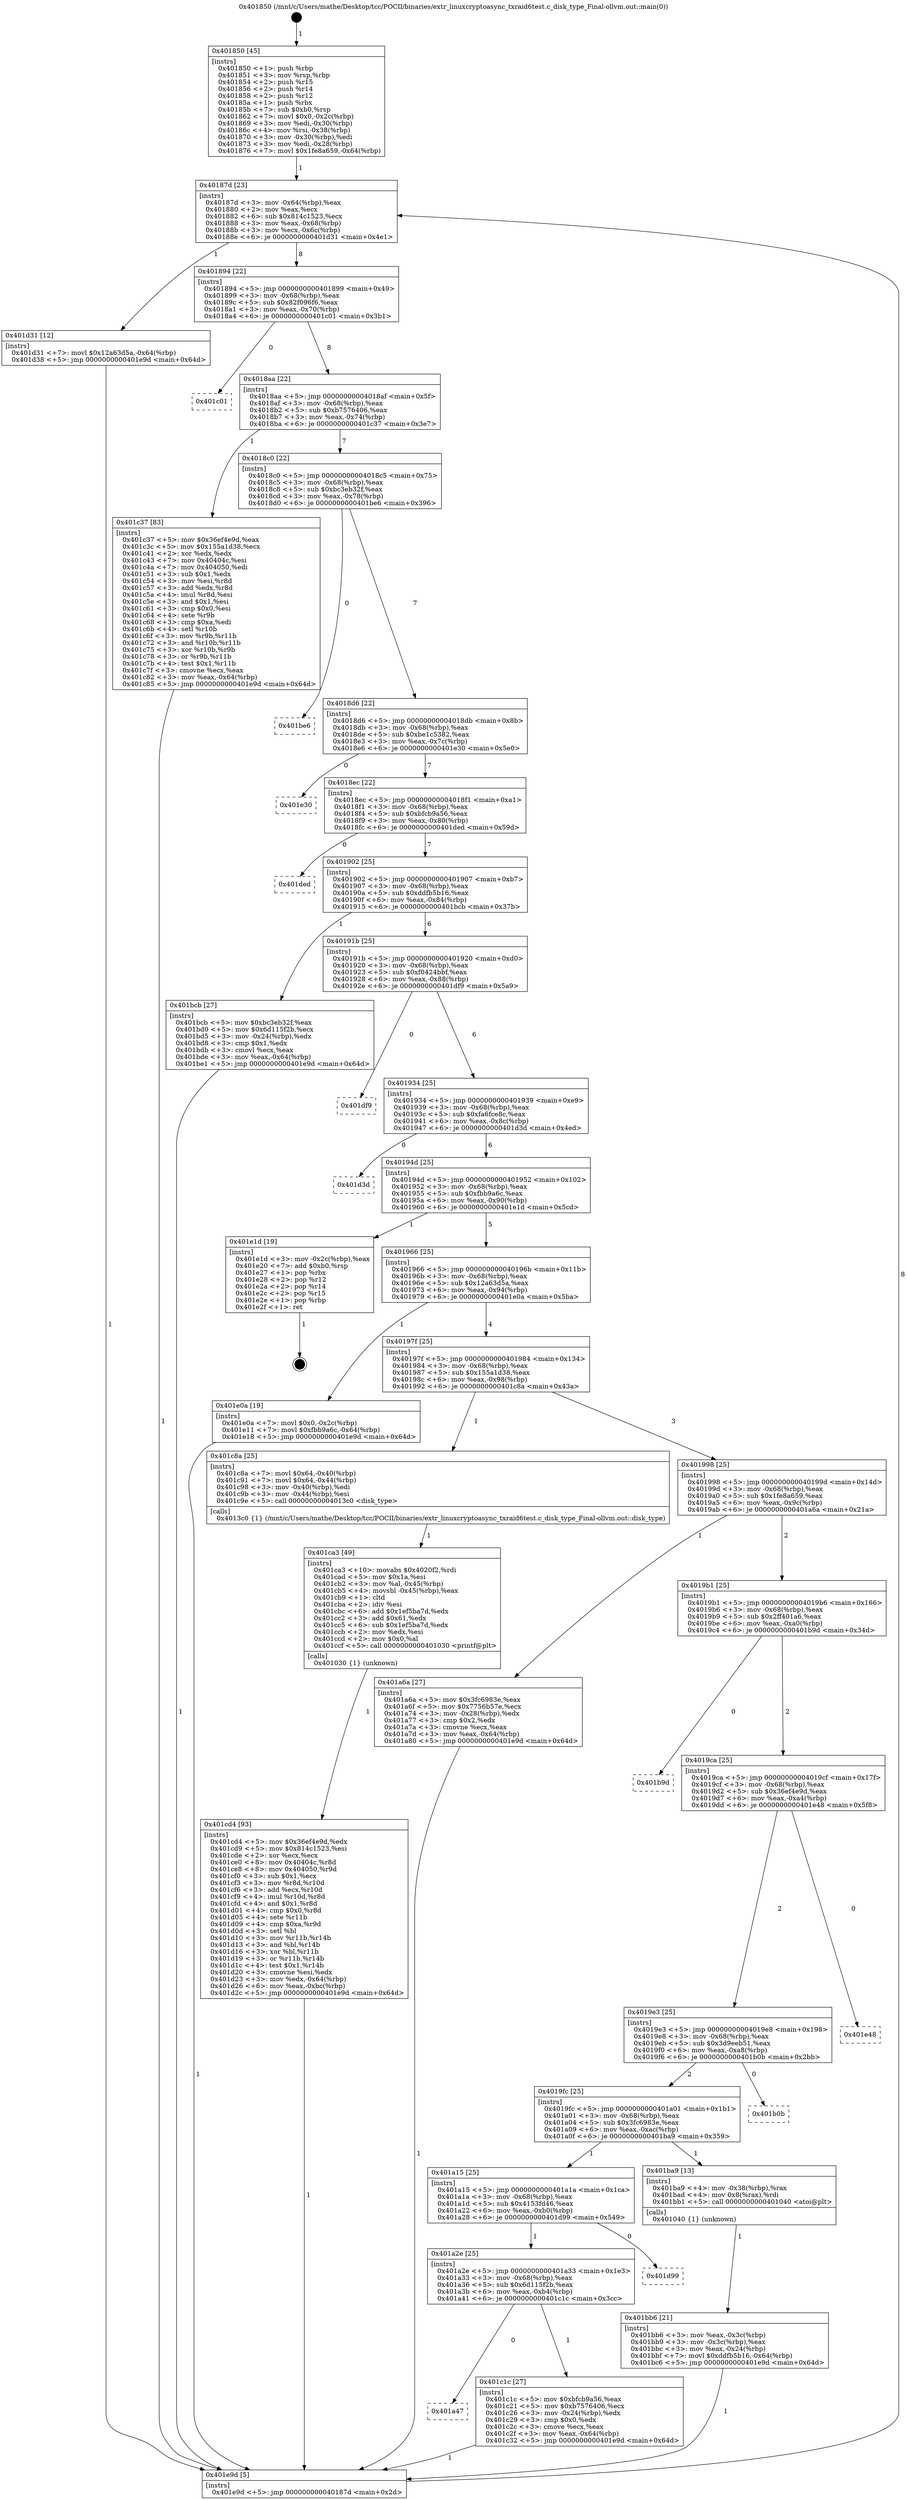 digraph "0x401850" {
  label = "0x401850 (/mnt/c/Users/mathe/Desktop/tcc/POCII/binaries/extr_linuxcryptoasync_txraid6test.c_disk_type_Final-ollvm.out::main(0))"
  labelloc = "t"
  node[shape=record]

  Entry [label="",width=0.3,height=0.3,shape=circle,fillcolor=black,style=filled]
  "0x40187d" [label="{
     0x40187d [23]\l
     | [instrs]\l
     &nbsp;&nbsp;0x40187d \<+3\>: mov -0x64(%rbp),%eax\l
     &nbsp;&nbsp;0x401880 \<+2\>: mov %eax,%ecx\l
     &nbsp;&nbsp;0x401882 \<+6\>: sub $0x814c1523,%ecx\l
     &nbsp;&nbsp;0x401888 \<+3\>: mov %eax,-0x68(%rbp)\l
     &nbsp;&nbsp;0x40188b \<+3\>: mov %ecx,-0x6c(%rbp)\l
     &nbsp;&nbsp;0x40188e \<+6\>: je 0000000000401d31 \<main+0x4e1\>\l
  }"]
  "0x401d31" [label="{
     0x401d31 [12]\l
     | [instrs]\l
     &nbsp;&nbsp;0x401d31 \<+7\>: movl $0x12a63d5a,-0x64(%rbp)\l
     &nbsp;&nbsp;0x401d38 \<+5\>: jmp 0000000000401e9d \<main+0x64d\>\l
  }"]
  "0x401894" [label="{
     0x401894 [22]\l
     | [instrs]\l
     &nbsp;&nbsp;0x401894 \<+5\>: jmp 0000000000401899 \<main+0x49\>\l
     &nbsp;&nbsp;0x401899 \<+3\>: mov -0x68(%rbp),%eax\l
     &nbsp;&nbsp;0x40189c \<+5\>: sub $0x82f096f6,%eax\l
     &nbsp;&nbsp;0x4018a1 \<+3\>: mov %eax,-0x70(%rbp)\l
     &nbsp;&nbsp;0x4018a4 \<+6\>: je 0000000000401c01 \<main+0x3b1\>\l
  }"]
  Exit [label="",width=0.3,height=0.3,shape=circle,fillcolor=black,style=filled,peripheries=2]
  "0x401c01" [label="{
     0x401c01\l
  }", style=dashed]
  "0x4018aa" [label="{
     0x4018aa [22]\l
     | [instrs]\l
     &nbsp;&nbsp;0x4018aa \<+5\>: jmp 00000000004018af \<main+0x5f\>\l
     &nbsp;&nbsp;0x4018af \<+3\>: mov -0x68(%rbp),%eax\l
     &nbsp;&nbsp;0x4018b2 \<+5\>: sub $0xb7576406,%eax\l
     &nbsp;&nbsp;0x4018b7 \<+3\>: mov %eax,-0x74(%rbp)\l
     &nbsp;&nbsp;0x4018ba \<+6\>: je 0000000000401c37 \<main+0x3e7\>\l
  }"]
  "0x401cd4" [label="{
     0x401cd4 [93]\l
     | [instrs]\l
     &nbsp;&nbsp;0x401cd4 \<+5\>: mov $0x36ef4e9d,%edx\l
     &nbsp;&nbsp;0x401cd9 \<+5\>: mov $0x814c1523,%esi\l
     &nbsp;&nbsp;0x401cde \<+2\>: xor %ecx,%ecx\l
     &nbsp;&nbsp;0x401ce0 \<+8\>: mov 0x40404c,%r8d\l
     &nbsp;&nbsp;0x401ce8 \<+8\>: mov 0x404050,%r9d\l
     &nbsp;&nbsp;0x401cf0 \<+3\>: sub $0x1,%ecx\l
     &nbsp;&nbsp;0x401cf3 \<+3\>: mov %r8d,%r10d\l
     &nbsp;&nbsp;0x401cf6 \<+3\>: add %ecx,%r10d\l
     &nbsp;&nbsp;0x401cf9 \<+4\>: imul %r10d,%r8d\l
     &nbsp;&nbsp;0x401cfd \<+4\>: and $0x1,%r8d\l
     &nbsp;&nbsp;0x401d01 \<+4\>: cmp $0x0,%r8d\l
     &nbsp;&nbsp;0x401d05 \<+4\>: sete %r11b\l
     &nbsp;&nbsp;0x401d09 \<+4\>: cmp $0xa,%r9d\l
     &nbsp;&nbsp;0x401d0d \<+3\>: setl %bl\l
     &nbsp;&nbsp;0x401d10 \<+3\>: mov %r11b,%r14b\l
     &nbsp;&nbsp;0x401d13 \<+3\>: and %bl,%r14b\l
     &nbsp;&nbsp;0x401d16 \<+3\>: xor %bl,%r11b\l
     &nbsp;&nbsp;0x401d19 \<+3\>: or %r11b,%r14b\l
     &nbsp;&nbsp;0x401d1c \<+4\>: test $0x1,%r14b\l
     &nbsp;&nbsp;0x401d20 \<+3\>: cmovne %esi,%edx\l
     &nbsp;&nbsp;0x401d23 \<+3\>: mov %edx,-0x64(%rbp)\l
     &nbsp;&nbsp;0x401d26 \<+6\>: mov %eax,-0xbc(%rbp)\l
     &nbsp;&nbsp;0x401d2c \<+5\>: jmp 0000000000401e9d \<main+0x64d\>\l
  }"]
  "0x401c37" [label="{
     0x401c37 [83]\l
     | [instrs]\l
     &nbsp;&nbsp;0x401c37 \<+5\>: mov $0x36ef4e9d,%eax\l
     &nbsp;&nbsp;0x401c3c \<+5\>: mov $0x155a1d38,%ecx\l
     &nbsp;&nbsp;0x401c41 \<+2\>: xor %edx,%edx\l
     &nbsp;&nbsp;0x401c43 \<+7\>: mov 0x40404c,%esi\l
     &nbsp;&nbsp;0x401c4a \<+7\>: mov 0x404050,%edi\l
     &nbsp;&nbsp;0x401c51 \<+3\>: sub $0x1,%edx\l
     &nbsp;&nbsp;0x401c54 \<+3\>: mov %esi,%r8d\l
     &nbsp;&nbsp;0x401c57 \<+3\>: add %edx,%r8d\l
     &nbsp;&nbsp;0x401c5a \<+4\>: imul %r8d,%esi\l
     &nbsp;&nbsp;0x401c5e \<+3\>: and $0x1,%esi\l
     &nbsp;&nbsp;0x401c61 \<+3\>: cmp $0x0,%esi\l
     &nbsp;&nbsp;0x401c64 \<+4\>: sete %r9b\l
     &nbsp;&nbsp;0x401c68 \<+3\>: cmp $0xa,%edi\l
     &nbsp;&nbsp;0x401c6b \<+4\>: setl %r10b\l
     &nbsp;&nbsp;0x401c6f \<+3\>: mov %r9b,%r11b\l
     &nbsp;&nbsp;0x401c72 \<+3\>: and %r10b,%r11b\l
     &nbsp;&nbsp;0x401c75 \<+3\>: xor %r10b,%r9b\l
     &nbsp;&nbsp;0x401c78 \<+3\>: or %r9b,%r11b\l
     &nbsp;&nbsp;0x401c7b \<+4\>: test $0x1,%r11b\l
     &nbsp;&nbsp;0x401c7f \<+3\>: cmovne %ecx,%eax\l
     &nbsp;&nbsp;0x401c82 \<+3\>: mov %eax,-0x64(%rbp)\l
     &nbsp;&nbsp;0x401c85 \<+5\>: jmp 0000000000401e9d \<main+0x64d\>\l
  }"]
  "0x4018c0" [label="{
     0x4018c0 [22]\l
     | [instrs]\l
     &nbsp;&nbsp;0x4018c0 \<+5\>: jmp 00000000004018c5 \<main+0x75\>\l
     &nbsp;&nbsp;0x4018c5 \<+3\>: mov -0x68(%rbp),%eax\l
     &nbsp;&nbsp;0x4018c8 \<+5\>: sub $0xbc3eb32f,%eax\l
     &nbsp;&nbsp;0x4018cd \<+3\>: mov %eax,-0x78(%rbp)\l
     &nbsp;&nbsp;0x4018d0 \<+6\>: je 0000000000401be6 \<main+0x396\>\l
  }"]
  "0x401ca3" [label="{
     0x401ca3 [49]\l
     | [instrs]\l
     &nbsp;&nbsp;0x401ca3 \<+10\>: movabs $0x4020f2,%rdi\l
     &nbsp;&nbsp;0x401cad \<+5\>: mov $0x1a,%esi\l
     &nbsp;&nbsp;0x401cb2 \<+3\>: mov %al,-0x45(%rbp)\l
     &nbsp;&nbsp;0x401cb5 \<+4\>: movsbl -0x45(%rbp),%eax\l
     &nbsp;&nbsp;0x401cb9 \<+1\>: cltd\l
     &nbsp;&nbsp;0x401cba \<+2\>: idiv %esi\l
     &nbsp;&nbsp;0x401cbc \<+6\>: add $0x1ef5ba7d,%edx\l
     &nbsp;&nbsp;0x401cc2 \<+3\>: add $0x61,%edx\l
     &nbsp;&nbsp;0x401cc5 \<+6\>: sub $0x1ef5ba7d,%edx\l
     &nbsp;&nbsp;0x401ccb \<+2\>: mov %edx,%esi\l
     &nbsp;&nbsp;0x401ccd \<+2\>: mov $0x0,%al\l
     &nbsp;&nbsp;0x401ccf \<+5\>: call 0000000000401030 \<printf@plt\>\l
     | [calls]\l
     &nbsp;&nbsp;0x401030 \{1\} (unknown)\l
  }"]
  "0x401be6" [label="{
     0x401be6\l
  }", style=dashed]
  "0x4018d6" [label="{
     0x4018d6 [22]\l
     | [instrs]\l
     &nbsp;&nbsp;0x4018d6 \<+5\>: jmp 00000000004018db \<main+0x8b\>\l
     &nbsp;&nbsp;0x4018db \<+3\>: mov -0x68(%rbp),%eax\l
     &nbsp;&nbsp;0x4018de \<+5\>: sub $0xbe1c5382,%eax\l
     &nbsp;&nbsp;0x4018e3 \<+3\>: mov %eax,-0x7c(%rbp)\l
     &nbsp;&nbsp;0x4018e6 \<+6\>: je 0000000000401e30 \<main+0x5e0\>\l
  }"]
  "0x401a47" [label="{
     0x401a47\l
  }", style=dashed]
  "0x401e30" [label="{
     0x401e30\l
  }", style=dashed]
  "0x4018ec" [label="{
     0x4018ec [22]\l
     | [instrs]\l
     &nbsp;&nbsp;0x4018ec \<+5\>: jmp 00000000004018f1 \<main+0xa1\>\l
     &nbsp;&nbsp;0x4018f1 \<+3\>: mov -0x68(%rbp),%eax\l
     &nbsp;&nbsp;0x4018f4 \<+5\>: sub $0xbfcb9a56,%eax\l
     &nbsp;&nbsp;0x4018f9 \<+3\>: mov %eax,-0x80(%rbp)\l
     &nbsp;&nbsp;0x4018fc \<+6\>: je 0000000000401ded \<main+0x59d\>\l
  }"]
  "0x401c1c" [label="{
     0x401c1c [27]\l
     | [instrs]\l
     &nbsp;&nbsp;0x401c1c \<+5\>: mov $0xbfcb9a56,%eax\l
     &nbsp;&nbsp;0x401c21 \<+5\>: mov $0xb7576406,%ecx\l
     &nbsp;&nbsp;0x401c26 \<+3\>: mov -0x24(%rbp),%edx\l
     &nbsp;&nbsp;0x401c29 \<+3\>: cmp $0x0,%edx\l
     &nbsp;&nbsp;0x401c2c \<+3\>: cmove %ecx,%eax\l
     &nbsp;&nbsp;0x401c2f \<+3\>: mov %eax,-0x64(%rbp)\l
     &nbsp;&nbsp;0x401c32 \<+5\>: jmp 0000000000401e9d \<main+0x64d\>\l
  }"]
  "0x401ded" [label="{
     0x401ded\l
  }", style=dashed]
  "0x401902" [label="{
     0x401902 [25]\l
     | [instrs]\l
     &nbsp;&nbsp;0x401902 \<+5\>: jmp 0000000000401907 \<main+0xb7\>\l
     &nbsp;&nbsp;0x401907 \<+3\>: mov -0x68(%rbp),%eax\l
     &nbsp;&nbsp;0x40190a \<+5\>: sub $0xddfb5b16,%eax\l
     &nbsp;&nbsp;0x40190f \<+6\>: mov %eax,-0x84(%rbp)\l
     &nbsp;&nbsp;0x401915 \<+6\>: je 0000000000401bcb \<main+0x37b\>\l
  }"]
  "0x401a2e" [label="{
     0x401a2e [25]\l
     | [instrs]\l
     &nbsp;&nbsp;0x401a2e \<+5\>: jmp 0000000000401a33 \<main+0x1e3\>\l
     &nbsp;&nbsp;0x401a33 \<+3\>: mov -0x68(%rbp),%eax\l
     &nbsp;&nbsp;0x401a36 \<+5\>: sub $0x6d115f2b,%eax\l
     &nbsp;&nbsp;0x401a3b \<+6\>: mov %eax,-0xb4(%rbp)\l
     &nbsp;&nbsp;0x401a41 \<+6\>: je 0000000000401c1c \<main+0x3cc\>\l
  }"]
  "0x401bcb" [label="{
     0x401bcb [27]\l
     | [instrs]\l
     &nbsp;&nbsp;0x401bcb \<+5\>: mov $0xbc3eb32f,%eax\l
     &nbsp;&nbsp;0x401bd0 \<+5\>: mov $0x6d115f2b,%ecx\l
     &nbsp;&nbsp;0x401bd5 \<+3\>: mov -0x24(%rbp),%edx\l
     &nbsp;&nbsp;0x401bd8 \<+3\>: cmp $0x1,%edx\l
     &nbsp;&nbsp;0x401bdb \<+3\>: cmovl %ecx,%eax\l
     &nbsp;&nbsp;0x401bde \<+3\>: mov %eax,-0x64(%rbp)\l
     &nbsp;&nbsp;0x401be1 \<+5\>: jmp 0000000000401e9d \<main+0x64d\>\l
  }"]
  "0x40191b" [label="{
     0x40191b [25]\l
     | [instrs]\l
     &nbsp;&nbsp;0x40191b \<+5\>: jmp 0000000000401920 \<main+0xd0\>\l
     &nbsp;&nbsp;0x401920 \<+3\>: mov -0x68(%rbp),%eax\l
     &nbsp;&nbsp;0x401923 \<+5\>: sub $0xf0424bbf,%eax\l
     &nbsp;&nbsp;0x401928 \<+6\>: mov %eax,-0x88(%rbp)\l
     &nbsp;&nbsp;0x40192e \<+6\>: je 0000000000401df9 \<main+0x5a9\>\l
  }"]
  "0x401d99" [label="{
     0x401d99\l
  }", style=dashed]
  "0x401df9" [label="{
     0x401df9\l
  }", style=dashed]
  "0x401934" [label="{
     0x401934 [25]\l
     | [instrs]\l
     &nbsp;&nbsp;0x401934 \<+5\>: jmp 0000000000401939 \<main+0xe9\>\l
     &nbsp;&nbsp;0x401939 \<+3\>: mov -0x68(%rbp),%eax\l
     &nbsp;&nbsp;0x40193c \<+5\>: sub $0xfa6fce8c,%eax\l
     &nbsp;&nbsp;0x401941 \<+6\>: mov %eax,-0x8c(%rbp)\l
     &nbsp;&nbsp;0x401947 \<+6\>: je 0000000000401d3d \<main+0x4ed\>\l
  }"]
  "0x401bb6" [label="{
     0x401bb6 [21]\l
     | [instrs]\l
     &nbsp;&nbsp;0x401bb6 \<+3\>: mov %eax,-0x3c(%rbp)\l
     &nbsp;&nbsp;0x401bb9 \<+3\>: mov -0x3c(%rbp),%eax\l
     &nbsp;&nbsp;0x401bbc \<+3\>: mov %eax,-0x24(%rbp)\l
     &nbsp;&nbsp;0x401bbf \<+7\>: movl $0xddfb5b16,-0x64(%rbp)\l
     &nbsp;&nbsp;0x401bc6 \<+5\>: jmp 0000000000401e9d \<main+0x64d\>\l
  }"]
  "0x401d3d" [label="{
     0x401d3d\l
  }", style=dashed]
  "0x40194d" [label="{
     0x40194d [25]\l
     | [instrs]\l
     &nbsp;&nbsp;0x40194d \<+5\>: jmp 0000000000401952 \<main+0x102\>\l
     &nbsp;&nbsp;0x401952 \<+3\>: mov -0x68(%rbp),%eax\l
     &nbsp;&nbsp;0x401955 \<+5\>: sub $0xfbb9a6c,%eax\l
     &nbsp;&nbsp;0x40195a \<+6\>: mov %eax,-0x90(%rbp)\l
     &nbsp;&nbsp;0x401960 \<+6\>: je 0000000000401e1d \<main+0x5cd\>\l
  }"]
  "0x401a15" [label="{
     0x401a15 [25]\l
     | [instrs]\l
     &nbsp;&nbsp;0x401a15 \<+5\>: jmp 0000000000401a1a \<main+0x1ca\>\l
     &nbsp;&nbsp;0x401a1a \<+3\>: mov -0x68(%rbp),%eax\l
     &nbsp;&nbsp;0x401a1d \<+5\>: sub $0x4153fd46,%eax\l
     &nbsp;&nbsp;0x401a22 \<+6\>: mov %eax,-0xb0(%rbp)\l
     &nbsp;&nbsp;0x401a28 \<+6\>: je 0000000000401d99 \<main+0x549\>\l
  }"]
  "0x401e1d" [label="{
     0x401e1d [19]\l
     | [instrs]\l
     &nbsp;&nbsp;0x401e1d \<+3\>: mov -0x2c(%rbp),%eax\l
     &nbsp;&nbsp;0x401e20 \<+7\>: add $0xb0,%rsp\l
     &nbsp;&nbsp;0x401e27 \<+1\>: pop %rbx\l
     &nbsp;&nbsp;0x401e28 \<+2\>: pop %r12\l
     &nbsp;&nbsp;0x401e2a \<+2\>: pop %r14\l
     &nbsp;&nbsp;0x401e2c \<+2\>: pop %r15\l
     &nbsp;&nbsp;0x401e2e \<+1\>: pop %rbp\l
     &nbsp;&nbsp;0x401e2f \<+1\>: ret\l
  }"]
  "0x401966" [label="{
     0x401966 [25]\l
     | [instrs]\l
     &nbsp;&nbsp;0x401966 \<+5\>: jmp 000000000040196b \<main+0x11b\>\l
     &nbsp;&nbsp;0x40196b \<+3\>: mov -0x68(%rbp),%eax\l
     &nbsp;&nbsp;0x40196e \<+5\>: sub $0x12a63d5a,%eax\l
     &nbsp;&nbsp;0x401973 \<+6\>: mov %eax,-0x94(%rbp)\l
     &nbsp;&nbsp;0x401979 \<+6\>: je 0000000000401e0a \<main+0x5ba\>\l
  }"]
  "0x401ba9" [label="{
     0x401ba9 [13]\l
     | [instrs]\l
     &nbsp;&nbsp;0x401ba9 \<+4\>: mov -0x38(%rbp),%rax\l
     &nbsp;&nbsp;0x401bad \<+4\>: mov 0x8(%rax),%rdi\l
     &nbsp;&nbsp;0x401bb1 \<+5\>: call 0000000000401040 \<atoi@plt\>\l
     | [calls]\l
     &nbsp;&nbsp;0x401040 \{1\} (unknown)\l
  }"]
  "0x401e0a" [label="{
     0x401e0a [19]\l
     | [instrs]\l
     &nbsp;&nbsp;0x401e0a \<+7\>: movl $0x0,-0x2c(%rbp)\l
     &nbsp;&nbsp;0x401e11 \<+7\>: movl $0xfbb9a6c,-0x64(%rbp)\l
     &nbsp;&nbsp;0x401e18 \<+5\>: jmp 0000000000401e9d \<main+0x64d\>\l
  }"]
  "0x40197f" [label="{
     0x40197f [25]\l
     | [instrs]\l
     &nbsp;&nbsp;0x40197f \<+5\>: jmp 0000000000401984 \<main+0x134\>\l
     &nbsp;&nbsp;0x401984 \<+3\>: mov -0x68(%rbp),%eax\l
     &nbsp;&nbsp;0x401987 \<+5\>: sub $0x155a1d38,%eax\l
     &nbsp;&nbsp;0x40198c \<+6\>: mov %eax,-0x98(%rbp)\l
     &nbsp;&nbsp;0x401992 \<+6\>: je 0000000000401c8a \<main+0x43a\>\l
  }"]
  "0x4019fc" [label="{
     0x4019fc [25]\l
     | [instrs]\l
     &nbsp;&nbsp;0x4019fc \<+5\>: jmp 0000000000401a01 \<main+0x1b1\>\l
     &nbsp;&nbsp;0x401a01 \<+3\>: mov -0x68(%rbp),%eax\l
     &nbsp;&nbsp;0x401a04 \<+5\>: sub $0x3fc6983e,%eax\l
     &nbsp;&nbsp;0x401a09 \<+6\>: mov %eax,-0xac(%rbp)\l
     &nbsp;&nbsp;0x401a0f \<+6\>: je 0000000000401ba9 \<main+0x359\>\l
  }"]
  "0x401c8a" [label="{
     0x401c8a [25]\l
     | [instrs]\l
     &nbsp;&nbsp;0x401c8a \<+7\>: movl $0x64,-0x40(%rbp)\l
     &nbsp;&nbsp;0x401c91 \<+7\>: movl $0x64,-0x44(%rbp)\l
     &nbsp;&nbsp;0x401c98 \<+3\>: mov -0x40(%rbp),%edi\l
     &nbsp;&nbsp;0x401c9b \<+3\>: mov -0x44(%rbp),%esi\l
     &nbsp;&nbsp;0x401c9e \<+5\>: call 00000000004013c0 \<disk_type\>\l
     | [calls]\l
     &nbsp;&nbsp;0x4013c0 \{1\} (/mnt/c/Users/mathe/Desktop/tcc/POCII/binaries/extr_linuxcryptoasync_txraid6test.c_disk_type_Final-ollvm.out::disk_type)\l
  }"]
  "0x401998" [label="{
     0x401998 [25]\l
     | [instrs]\l
     &nbsp;&nbsp;0x401998 \<+5\>: jmp 000000000040199d \<main+0x14d\>\l
     &nbsp;&nbsp;0x40199d \<+3\>: mov -0x68(%rbp),%eax\l
     &nbsp;&nbsp;0x4019a0 \<+5\>: sub $0x1fe8a659,%eax\l
     &nbsp;&nbsp;0x4019a5 \<+6\>: mov %eax,-0x9c(%rbp)\l
     &nbsp;&nbsp;0x4019ab \<+6\>: je 0000000000401a6a \<main+0x21a\>\l
  }"]
  "0x401b0b" [label="{
     0x401b0b\l
  }", style=dashed]
  "0x401a6a" [label="{
     0x401a6a [27]\l
     | [instrs]\l
     &nbsp;&nbsp;0x401a6a \<+5\>: mov $0x3fc6983e,%eax\l
     &nbsp;&nbsp;0x401a6f \<+5\>: mov $0x7756b57e,%ecx\l
     &nbsp;&nbsp;0x401a74 \<+3\>: mov -0x28(%rbp),%edx\l
     &nbsp;&nbsp;0x401a77 \<+3\>: cmp $0x2,%edx\l
     &nbsp;&nbsp;0x401a7a \<+3\>: cmovne %ecx,%eax\l
     &nbsp;&nbsp;0x401a7d \<+3\>: mov %eax,-0x64(%rbp)\l
     &nbsp;&nbsp;0x401a80 \<+5\>: jmp 0000000000401e9d \<main+0x64d\>\l
  }"]
  "0x4019b1" [label="{
     0x4019b1 [25]\l
     | [instrs]\l
     &nbsp;&nbsp;0x4019b1 \<+5\>: jmp 00000000004019b6 \<main+0x166\>\l
     &nbsp;&nbsp;0x4019b6 \<+3\>: mov -0x68(%rbp),%eax\l
     &nbsp;&nbsp;0x4019b9 \<+5\>: sub $0x2ff401a6,%eax\l
     &nbsp;&nbsp;0x4019be \<+6\>: mov %eax,-0xa0(%rbp)\l
     &nbsp;&nbsp;0x4019c4 \<+6\>: je 0000000000401b9d \<main+0x34d\>\l
  }"]
  "0x401e9d" [label="{
     0x401e9d [5]\l
     | [instrs]\l
     &nbsp;&nbsp;0x401e9d \<+5\>: jmp 000000000040187d \<main+0x2d\>\l
  }"]
  "0x401850" [label="{
     0x401850 [45]\l
     | [instrs]\l
     &nbsp;&nbsp;0x401850 \<+1\>: push %rbp\l
     &nbsp;&nbsp;0x401851 \<+3\>: mov %rsp,%rbp\l
     &nbsp;&nbsp;0x401854 \<+2\>: push %r15\l
     &nbsp;&nbsp;0x401856 \<+2\>: push %r14\l
     &nbsp;&nbsp;0x401858 \<+2\>: push %r12\l
     &nbsp;&nbsp;0x40185a \<+1\>: push %rbx\l
     &nbsp;&nbsp;0x40185b \<+7\>: sub $0xb0,%rsp\l
     &nbsp;&nbsp;0x401862 \<+7\>: movl $0x0,-0x2c(%rbp)\l
     &nbsp;&nbsp;0x401869 \<+3\>: mov %edi,-0x30(%rbp)\l
     &nbsp;&nbsp;0x40186c \<+4\>: mov %rsi,-0x38(%rbp)\l
     &nbsp;&nbsp;0x401870 \<+3\>: mov -0x30(%rbp),%edi\l
     &nbsp;&nbsp;0x401873 \<+3\>: mov %edi,-0x28(%rbp)\l
     &nbsp;&nbsp;0x401876 \<+7\>: movl $0x1fe8a659,-0x64(%rbp)\l
  }"]
  "0x4019e3" [label="{
     0x4019e3 [25]\l
     | [instrs]\l
     &nbsp;&nbsp;0x4019e3 \<+5\>: jmp 00000000004019e8 \<main+0x198\>\l
     &nbsp;&nbsp;0x4019e8 \<+3\>: mov -0x68(%rbp),%eax\l
     &nbsp;&nbsp;0x4019eb \<+5\>: sub $0x3d9eeb51,%eax\l
     &nbsp;&nbsp;0x4019f0 \<+6\>: mov %eax,-0xa8(%rbp)\l
     &nbsp;&nbsp;0x4019f6 \<+6\>: je 0000000000401b0b \<main+0x2bb\>\l
  }"]
  "0x401b9d" [label="{
     0x401b9d\l
  }", style=dashed]
  "0x4019ca" [label="{
     0x4019ca [25]\l
     | [instrs]\l
     &nbsp;&nbsp;0x4019ca \<+5\>: jmp 00000000004019cf \<main+0x17f\>\l
     &nbsp;&nbsp;0x4019cf \<+3\>: mov -0x68(%rbp),%eax\l
     &nbsp;&nbsp;0x4019d2 \<+5\>: sub $0x36ef4e9d,%eax\l
     &nbsp;&nbsp;0x4019d7 \<+6\>: mov %eax,-0xa4(%rbp)\l
     &nbsp;&nbsp;0x4019dd \<+6\>: je 0000000000401e48 \<main+0x5f8\>\l
  }"]
  "0x401e48" [label="{
     0x401e48\l
  }", style=dashed]
  Entry -> "0x401850" [label=" 1"]
  "0x40187d" -> "0x401d31" [label=" 1"]
  "0x40187d" -> "0x401894" [label=" 8"]
  "0x401e1d" -> Exit [label=" 1"]
  "0x401894" -> "0x401c01" [label=" 0"]
  "0x401894" -> "0x4018aa" [label=" 8"]
  "0x401e0a" -> "0x401e9d" [label=" 1"]
  "0x4018aa" -> "0x401c37" [label=" 1"]
  "0x4018aa" -> "0x4018c0" [label=" 7"]
  "0x401d31" -> "0x401e9d" [label=" 1"]
  "0x4018c0" -> "0x401be6" [label=" 0"]
  "0x4018c0" -> "0x4018d6" [label=" 7"]
  "0x401cd4" -> "0x401e9d" [label=" 1"]
  "0x4018d6" -> "0x401e30" [label=" 0"]
  "0x4018d6" -> "0x4018ec" [label=" 7"]
  "0x401ca3" -> "0x401cd4" [label=" 1"]
  "0x4018ec" -> "0x401ded" [label=" 0"]
  "0x4018ec" -> "0x401902" [label=" 7"]
  "0x401c8a" -> "0x401ca3" [label=" 1"]
  "0x401902" -> "0x401bcb" [label=" 1"]
  "0x401902" -> "0x40191b" [label=" 6"]
  "0x401c1c" -> "0x401e9d" [label=" 1"]
  "0x40191b" -> "0x401df9" [label=" 0"]
  "0x40191b" -> "0x401934" [label=" 6"]
  "0x401a2e" -> "0x401a47" [label=" 0"]
  "0x401934" -> "0x401d3d" [label=" 0"]
  "0x401934" -> "0x40194d" [label=" 6"]
  "0x401c37" -> "0x401e9d" [label=" 1"]
  "0x40194d" -> "0x401e1d" [label=" 1"]
  "0x40194d" -> "0x401966" [label=" 5"]
  "0x401a15" -> "0x401a2e" [label=" 1"]
  "0x401966" -> "0x401e0a" [label=" 1"]
  "0x401966" -> "0x40197f" [label=" 4"]
  "0x401a15" -> "0x401d99" [label=" 0"]
  "0x40197f" -> "0x401c8a" [label=" 1"]
  "0x40197f" -> "0x401998" [label=" 3"]
  "0x401bcb" -> "0x401e9d" [label=" 1"]
  "0x401998" -> "0x401a6a" [label=" 1"]
  "0x401998" -> "0x4019b1" [label=" 2"]
  "0x401a6a" -> "0x401e9d" [label=" 1"]
  "0x401850" -> "0x40187d" [label=" 1"]
  "0x401e9d" -> "0x40187d" [label=" 8"]
  "0x401bb6" -> "0x401e9d" [label=" 1"]
  "0x4019b1" -> "0x401b9d" [label=" 0"]
  "0x4019b1" -> "0x4019ca" [label=" 2"]
  "0x4019fc" -> "0x401a15" [label=" 1"]
  "0x4019ca" -> "0x401e48" [label=" 0"]
  "0x4019ca" -> "0x4019e3" [label=" 2"]
  "0x401ba9" -> "0x401bb6" [label=" 1"]
  "0x4019e3" -> "0x401b0b" [label=" 0"]
  "0x4019e3" -> "0x4019fc" [label=" 2"]
  "0x401a2e" -> "0x401c1c" [label=" 1"]
  "0x4019fc" -> "0x401ba9" [label=" 1"]
}
